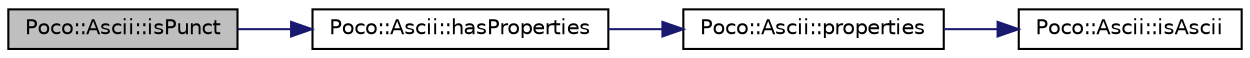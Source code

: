 digraph "Poco::Ascii::isPunct"
{
 // LATEX_PDF_SIZE
  edge [fontname="Helvetica",fontsize="10",labelfontname="Helvetica",labelfontsize="10"];
  node [fontname="Helvetica",fontsize="10",shape=record];
  rankdir="LR";
  Node1 [label="Poco::Ascii::isPunct",height=0.2,width=0.4,color="black", fillcolor="grey75", style="filled", fontcolor="black",tooltip="Returns true iff the given character is a hexadecimal digit."];
  Node1 -> Node2 [color="midnightblue",fontsize="10",style="solid",fontname="Helvetica"];
  Node2 [label="Poco::Ascii::hasProperties",height=0.2,width=0.4,color="black", fillcolor="white", style="filled",URL="$classPoco_1_1Ascii.html#abb1e29a5240534d6a1c6a6f884c0b722",tooltip=" "];
  Node2 -> Node3 [color="midnightblue",fontsize="10",style="solid",fontname="Helvetica"];
  Node3 [label="Poco::Ascii::properties",height=0.2,width=0.4,color="black", fillcolor="white", style="filled",URL="$classPoco_1_1Ascii.html#ac31d57add4c307b7753686e04a0cf429",tooltip=" "];
  Node3 -> Node4 [color="midnightblue",fontsize="10",style="solid",fontname="Helvetica"];
  Node4 [label="Poco::Ascii::isAscii",height=0.2,width=0.4,color="black", fillcolor="white", style="filled",URL="$classPoco_1_1Ascii.html#a0f6a764502a6adde5d140fd43b5a3561",tooltip=" "];
}
